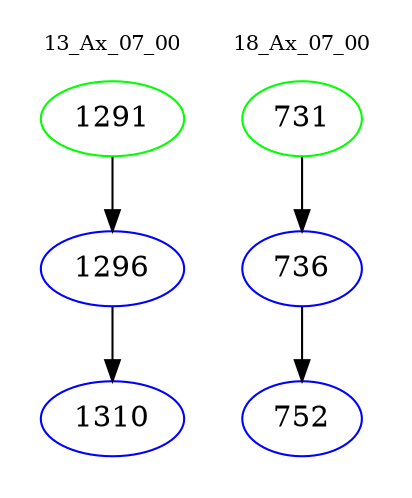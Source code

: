 digraph{
subgraph cluster_0 {
color = white
label = "13_Ax_07_00";
fontsize=10;
T0_1291 [label="1291", color="green"]
T0_1291 -> T0_1296 [color="black"]
T0_1296 [label="1296", color="blue"]
T0_1296 -> T0_1310 [color="black"]
T0_1310 [label="1310", color="blue"]
}
subgraph cluster_1 {
color = white
label = "18_Ax_07_00";
fontsize=10;
T1_731 [label="731", color="green"]
T1_731 -> T1_736 [color="black"]
T1_736 [label="736", color="blue"]
T1_736 -> T1_752 [color="black"]
T1_752 [label="752", color="blue"]
}
}
